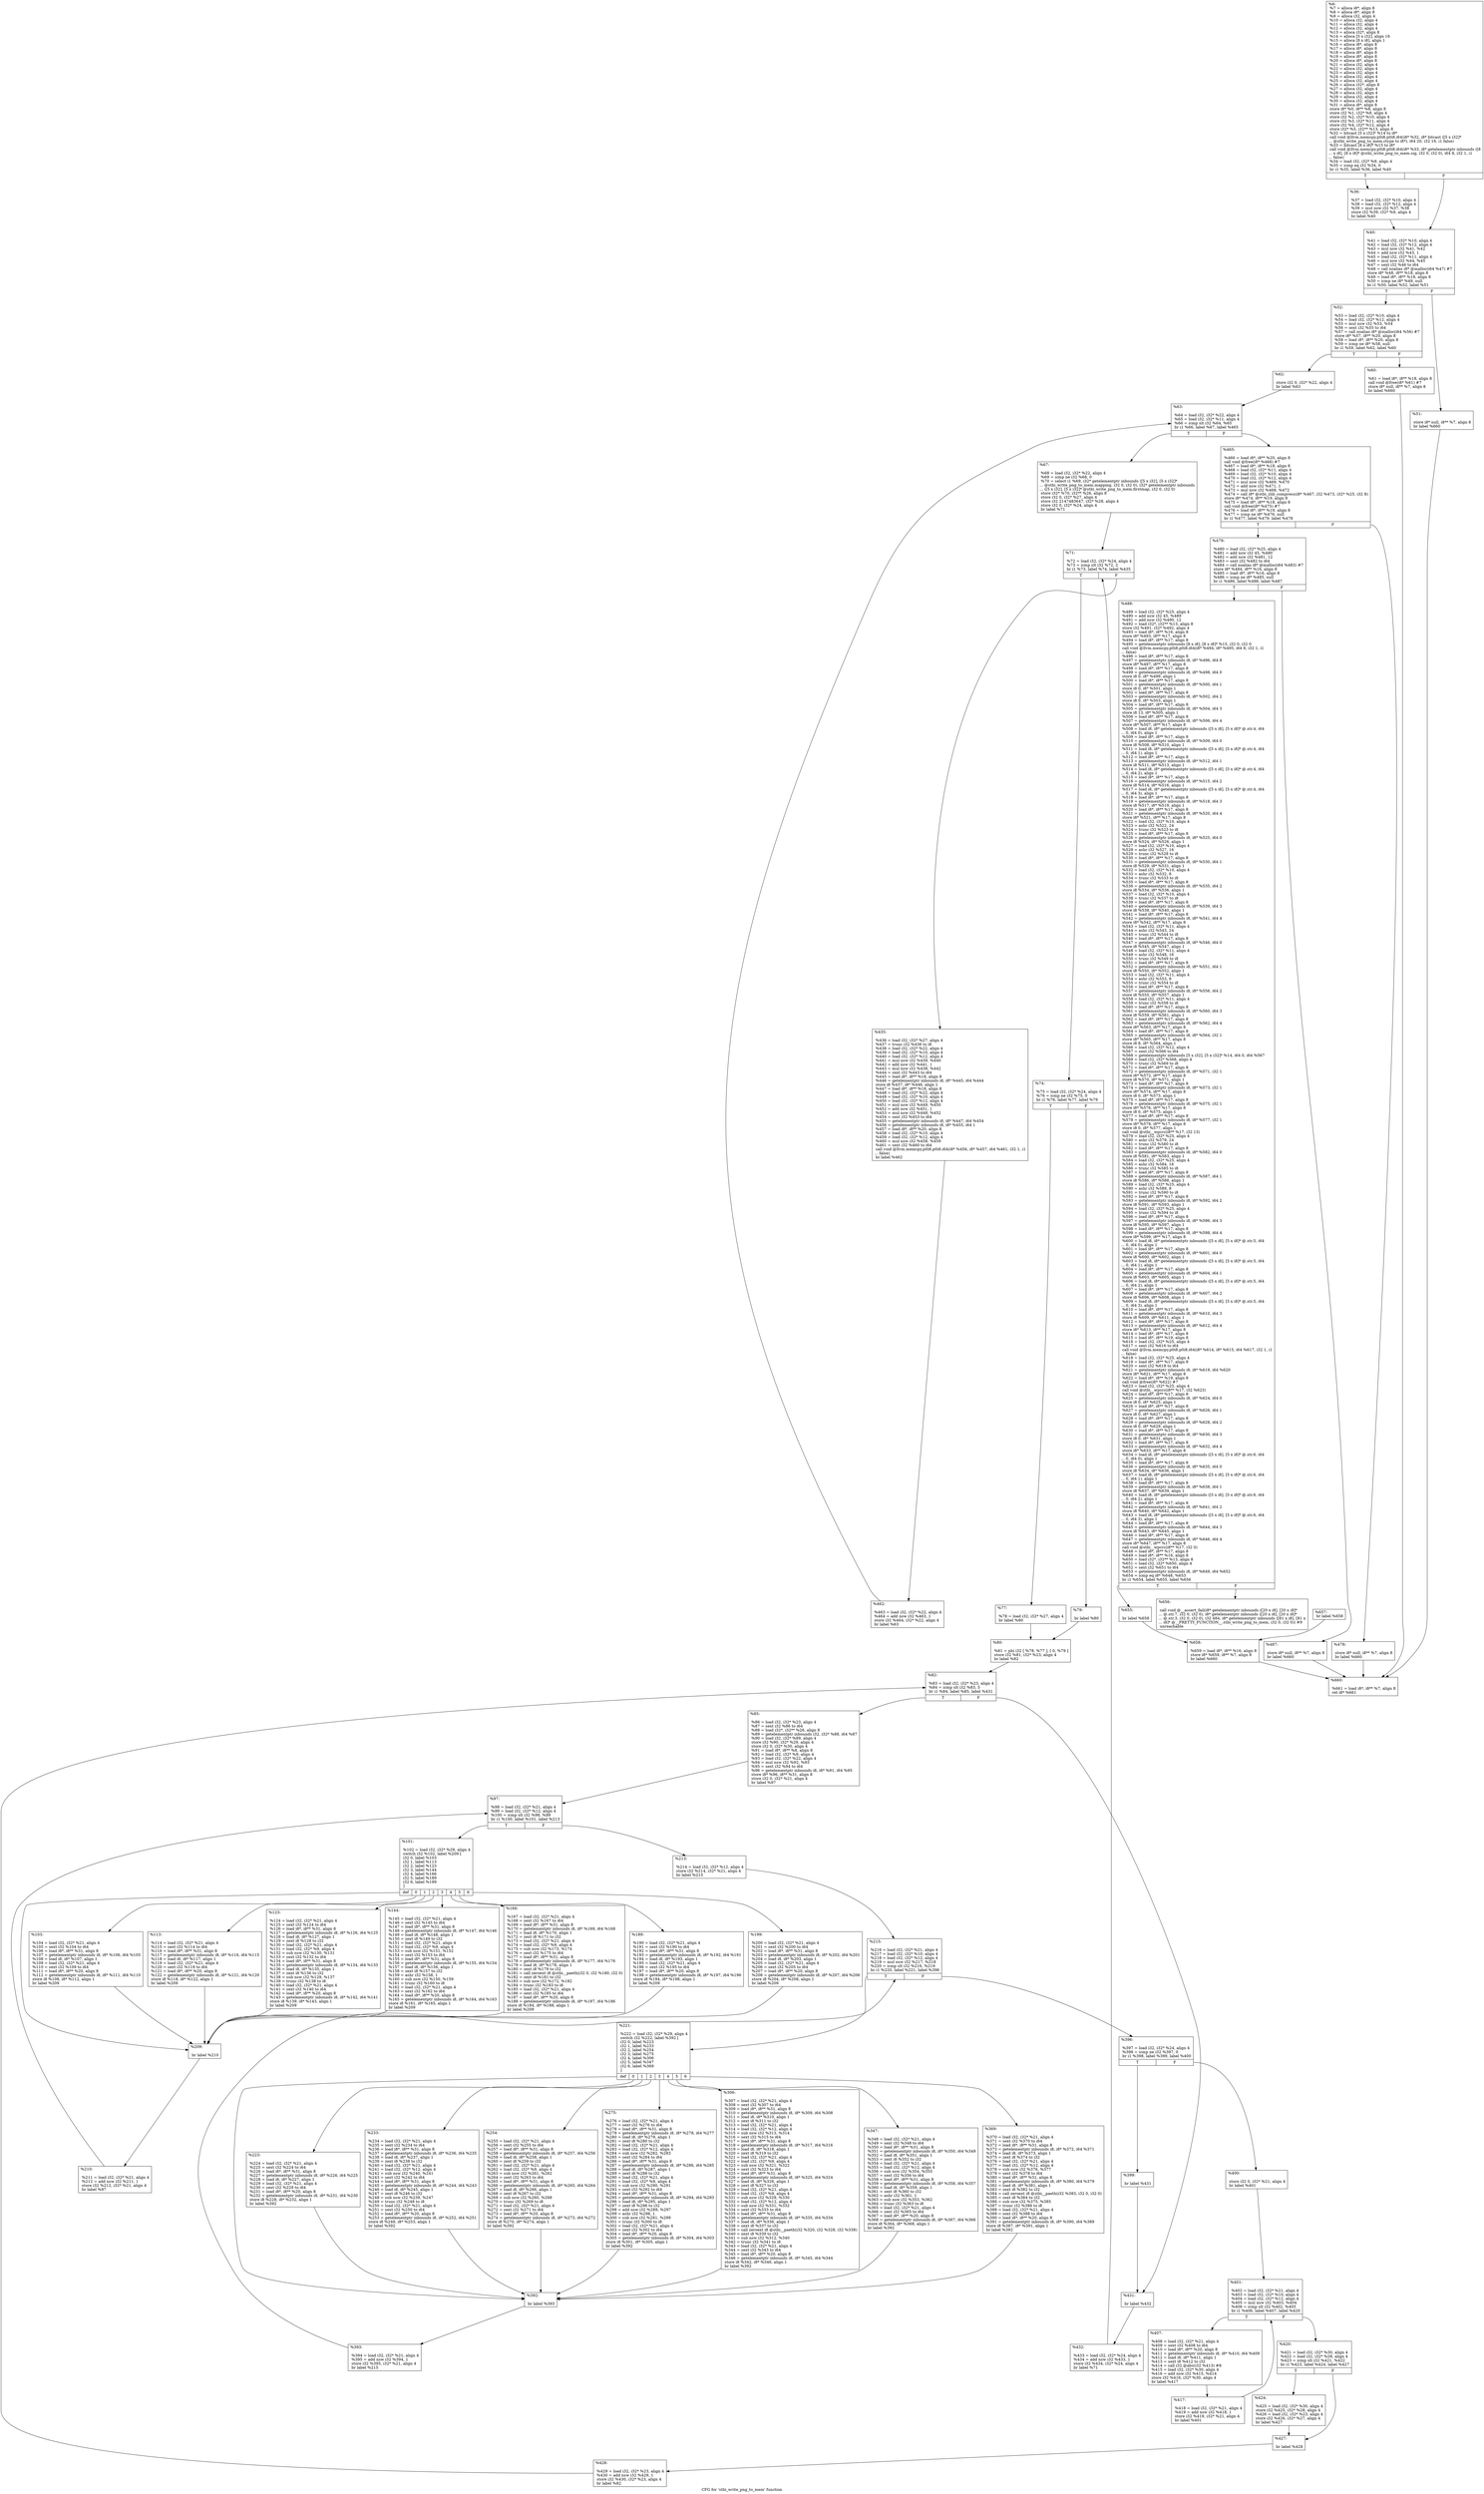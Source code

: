 digraph "CFG for 'stbi_write_png_to_mem' function" {
	label="CFG for 'stbi_write_png_to_mem' function";

	Node0x2991050 [shape=record,label="{%6:\l  %7 = alloca i8*, align 8\l  %8 = alloca i8*, align 8\l  %9 = alloca i32, align 4\l  %10 = alloca i32, align 4\l  %11 = alloca i32, align 4\l  %12 = alloca i32, align 4\l  %13 = alloca i32*, align 8\l  %14 = alloca [5 x i32], align 16\l  %15 = alloca [8 x i8], align 1\l  %16 = alloca i8*, align 8\l  %17 = alloca i8*, align 8\l  %18 = alloca i8*, align 8\l  %19 = alloca i8*, align 8\l  %20 = alloca i8*, align 8\l  %21 = alloca i32, align 4\l  %22 = alloca i32, align 4\l  %23 = alloca i32, align 4\l  %24 = alloca i32, align 4\l  %25 = alloca i32, align 4\l  %26 = alloca i32*, align 8\l  %27 = alloca i32, align 4\l  %28 = alloca i32, align 4\l  %29 = alloca i32, align 4\l  %30 = alloca i32, align 4\l  %31 = alloca i8*, align 8\l  store i8* %0, i8** %8, align 8\l  store i32 %1, i32* %9, align 4\l  store i32 %2, i32* %10, align 4\l  store i32 %3, i32* %11, align 4\l  store i32 %4, i32* %12, align 4\l  store i32* %5, i32** %13, align 8\l  %32 = bitcast [5 x i32]* %14 to i8*\l  call void @llvm.memcpy.p0i8.p0i8.i64(i8* %32, i8* bitcast ([5 x i32]*\l... @stbi_write_png_to_mem.ctype to i8*), i64 20, i32 16, i1 false)\l  %33 = bitcast [8 x i8]* %15 to i8*\l  call void @llvm.memcpy.p0i8.p0i8.i64(i8* %33, i8* getelementptr inbounds ([8\l... x i8], [8 x i8]* @stbi_write_png_to_mem.sig, i32 0, i32 0), i64 8, i32 1, i1\l... false)\l  %34 = load i32, i32* %9, align 4\l  %35 = icmp eq i32 %34, 0\l  br i1 %35, label %36, label %40\l|{<s0>T|<s1>F}}"];
	Node0x2991050:s0 -> Node0x2992960;
	Node0x2991050:s1 -> Node0x29929f0;
	Node0x2992960 [shape=record,label="{%36:\l\l  %37 = load i32, i32* %10, align 4\l  %38 = load i32, i32* %12, align 4\l  %39 = mul nsw i32 %37, %38\l  store i32 %39, i32* %9, align 4\l  br label %40\l}"];
	Node0x2992960 -> Node0x29929f0;
	Node0x29929f0 [shape=record,label="{%40:\l\l  %41 = load i32, i32* %10, align 4\l  %42 = load i32, i32* %12, align 4\l  %43 = mul nsw i32 %41, %42\l  %44 = add nsw i32 %43, 1\l  %45 = load i32, i32* %11, align 4\l  %46 = mul nsw i32 %44, %45\l  %47 = sext i32 %46 to i64\l  %48 = call noalias i8* @malloc(i64 %47) #7\l  store i8* %48, i8** %18, align 8\l  %49 = load i8*, i8** %18, align 8\l  %50 = icmp ne i8* %49, null\l  br i1 %50, label %52, label %51\l|{<s0>T|<s1>F}}"];
	Node0x29929f0:s0 -> Node0x2993380;
	Node0x29929f0:s1 -> Node0x29933d0;
	Node0x29933d0 [shape=record,label="{%51:\l\l  store i8* null, i8** %7, align 8\l  br label %660\l}"];
	Node0x29933d0 -> Node0x2993570;
	Node0x2993380 [shape=record,label="{%52:\l\l  %53 = load i32, i32* %10, align 4\l  %54 = load i32, i32* %12, align 4\l  %55 = mul nsw i32 %53, %54\l  %56 = sext i32 %55 to i64\l  %57 = call noalias i8* @malloc(i64 %56) #7\l  store i8* %57, i8** %20, align 8\l  %58 = load i8*, i8** %20, align 8\l  %59 = icmp ne i8* %58, null\l  br i1 %59, label %62, label %60\l|{<s0>T|<s1>F}}"];
	Node0x2993380:s0 -> Node0x2993a00;
	Node0x2993380:s1 -> Node0x2993a50;
	Node0x2993a50 [shape=record,label="{%60:\l\l  %61 = load i8*, i8** %18, align 8\l  call void @free(i8* %61) #7\l  store i8* null, i8** %7, align 8\l  br label %660\l}"];
	Node0x2993a50 -> Node0x2993570;
	Node0x2993a00 [shape=record,label="{%62:\l\l  store i32 0, i32* %22, align 4\l  br label %63\l}"];
	Node0x2993a00 -> Node0x2993e30;
	Node0x2993e30 [shape=record,label="{%63:\l\l  %64 = load i32, i32* %22, align 4\l  %65 = load i32, i32* %11, align 4\l  %66 = icmp slt i32 %64, %65\l  br i1 %66, label %67, label %465\l|{<s0>T|<s1>F}}"];
	Node0x2993e30:s0 -> Node0x29924f0;
	Node0x2993e30:s1 -> Node0x2992540;
	Node0x29924f0 [shape=record,label="{%67:\l\l  %68 = load i32, i32* %22, align 4\l  %69 = icmp ne i32 %68, 0\l  %70 = select i1 %69, i32* getelementptr inbounds ([5 x i32], [5 x i32]*\l... @stbi_write_png_to_mem.mapping, i32 0, i32 0), i32* getelementptr inbounds\l... ([5 x i32], [5 x i32]* @stbi_write_png_to_mem.firstmap, i32 0, i32 0)\l  store i32* %70, i32** %26, align 8\l  store i32 0, i32* %27, align 4\l  store i32 2147483647, i32* %28, align 4\l  store i32 0, i32* %24, align 4\l  br label %71\l}"];
	Node0x29924f0 -> Node0x29947c0;
	Node0x29947c0 [shape=record,label="{%71:\l\l  %72 = load i32, i32* %24, align 4\l  %73 = icmp slt i32 %72, 2\l  br i1 %73, label %74, label %435\l|{<s0>T|<s1>F}}"];
	Node0x29947c0:s0 -> Node0x2994990;
	Node0x29947c0:s1 -> Node0x29949e0;
	Node0x2994990 [shape=record,label="{%74:\l\l  %75 = load i32, i32* %24, align 4\l  %76 = icmp ne i32 %75, 0\l  br i1 %76, label %77, label %79\l|{<s0>T|<s1>F}}"];
	Node0x2994990:s0 -> Node0x2994be0;
	Node0x2994990:s1 -> Node0x2994c30;
	Node0x2994be0 [shape=record,label="{%77:\l\l  %78 = load i32, i32* %27, align 4\l  br label %80\l}"];
	Node0x2994be0 -> Node0x2994db0;
	Node0x2994c30 [shape=record,label="{%79:\l\l  br label %80\l}"];
	Node0x2994c30 -> Node0x2994db0;
	Node0x2994db0 [shape=record,label="{%80:\l\l  %81 = phi i32 [ %78, %77 ], [ 0, %79 ]\l  store i32 %81, i32* %23, align 4\l  br label %82\l}"];
	Node0x2994db0 -> Node0x2994ff0;
	Node0x2994ff0 [shape=record,label="{%82:\l\l  %83 = load i32, i32* %23, align 4\l  %84 = icmp slt i32 %83, 5\l  br i1 %84, label %85, label %431\l|{<s0>T|<s1>F}}"];
	Node0x2994ff0:s0 -> Node0x2995180;
	Node0x2994ff0:s1 -> Node0x29951d0;
	Node0x2995180 [shape=record,label="{%85:\l\l  %86 = load i32, i32* %23, align 4\l  %87 = sext i32 %86 to i64\l  %88 = load i32*, i32** %26, align 8\l  %89 = getelementptr inbounds i32, i32* %88, i64 %87\l  %90 = load i32, i32* %89, align 4\l  store i32 %90, i32* %29, align 4\l  store i32 0, i32* %30, align 4\l  %91 = load i8*, i8** %8, align 8\l  %92 = load i32, i32* %9, align 4\l  %93 = load i32, i32* %22, align 4\l  %94 = mul nsw i32 %92, %93\l  %95 = sext i32 %94 to i64\l  %96 = getelementptr inbounds i8, i8* %91, i64 %95\l  store i8* %96, i8** %31, align 8\l  store i32 0, i32* %21, align 4\l  br label %97\l}"];
	Node0x2995180 -> Node0x2995950;
	Node0x2995950 [shape=record,label="{%97:\l\l  %98 = load i32, i32* %21, align 4\l  %99 = load i32, i32* %12, align 4\l  %100 = icmp slt i32 %98, %99\l  br i1 %100, label %101, label %213\l|{<s0>T|<s1>F}}"];
	Node0x2995950:s0 -> Node0x2995b40;
	Node0x2995950:s1 -> Node0x2995b90;
	Node0x2995b40 [shape=record,label="{%101:\l\l  %102 = load i32, i32* %29, align 4\l  switch i32 %102, label %209 [\l    i32 0, label %103\l    i32 1, label %113\l    i32 2, label %123\l    i32 3, label %144\l    i32 4, label %166\l    i32 5, label %189\l    i32 6, label %199\l  ]\l|{<s0>def|<s1>0|<s2>1|<s3>2|<s4>3|<s5>4|<s6>5|<s7>6}}"];
	Node0x2995b40:s0 -> Node0x2995d10;
	Node0x2995b40:s1 -> Node0x2995d60;
	Node0x2995b40:s2 -> Node0x2995df0;
	Node0x2995b40:s3 -> Node0x2995e80;
	Node0x2995b40:s4 -> Node0x2995f10;
	Node0x2995b40:s5 -> Node0x2995fa0;
	Node0x2995b40:s6 -> Node0x2996030;
	Node0x2995b40:s7 -> Node0x29960c0;
	Node0x2995d60 [shape=record,label="{%103:\l\l  %104 = load i32, i32* %21, align 4\l  %105 = sext i32 %104 to i64\l  %106 = load i8*, i8** %31, align 8\l  %107 = getelementptr inbounds i8, i8* %106, i64 %105\l  %108 = load i8, i8* %107, align 1\l  %109 = load i32, i32* %21, align 4\l  %110 = sext i32 %109 to i64\l  %111 = load i8*, i8** %20, align 8\l  %112 = getelementptr inbounds i8, i8* %111, i64 %110\l  store i8 %108, i8* %112, align 1\l  br label %209\l}"];
	Node0x2995d60 -> Node0x2995d10;
	Node0x2995df0 [shape=record,label="{%113:\l\l  %114 = load i32, i32* %21, align 4\l  %115 = sext i32 %114 to i64\l  %116 = load i8*, i8** %31, align 8\l  %117 = getelementptr inbounds i8, i8* %116, i64 %115\l  %118 = load i8, i8* %117, align 1\l  %119 = load i32, i32* %21, align 4\l  %120 = sext i32 %119 to i64\l  %121 = load i8*, i8** %20, align 8\l  %122 = getelementptr inbounds i8, i8* %121, i64 %120\l  store i8 %118, i8* %122, align 1\l  br label %209\l}"];
	Node0x2995df0 -> Node0x2995d10;
	Node0x2995e80 [shape=record,label="{%123:\l\l  %124 = load i32, i32* %21, align 4\l  %125 = sext i32 %124 to i64\l  %126 = load i8*, i8** %31, align 8\l  %127 = getelementptr inbounds i8, i8* %126, i64 %125\l  %128 = load i8, i8* %127, align 1\l  %129 = zext i8 %128 to i32\l  %130 = load i32, i32* %21, align 4\l  %131 = load i32, i32* %9, align 4\l  %132 = sub nsw i32 %130, %131\l  %133 = sext i32 %132 to i64\l  %134 = load i8*, i8** %31, align 8\l  %135 = getelementptr inbounds i8, i8* %134, i64 %133\l  %136 = load i8, i8* %135, align 1\l  %137 = zext i8 %136 to i32\l  %138 = sub nsw i32 %129, %137\l  %139 = trunc i32 %138 to i8\l  %140 = load i32, i32* %21, align 4\l  %141 = sext i32 %140 to i64\l  %142 = load i8*, i8** %20, align 8\l  %143 = getelementptr inbounds i8, i8* %142, i64 %141\l  store i8 %139, i8* %143, align 1\l  br label %209\l}"];
	Node0x2995e80 -> Node0x2995d10;
	Node0x2995f10 [shape=record,label="{%144:\l\l  %145 = load i32, i32* %21, align 4\l  %146 = sext i32 %145 to i64\l  %147 = load i8*, i8** %31, align 8\l  %148 = getelementptr inbounds i8, i8* %147, i64 %146\l  %149 = load i8, i8* %148, align 1\l  %150 = zext i8 %149 to i32\l  %151 = load i32, i32* %21, align 4\l  %152 = load i32, i32* %9, align 4\l  %153 = sub nsw i32 %151, %152\l  %154 = sext i32 %153 to i64\l  %155 = load i8*, i8** %31, align 8\l  %156 = getelementptr inbounds i8, i8* %155, i64 %154\l  %157 = load i8, i8* %156, align 1\l  %158 = zext i8 %157 to i32\l  %159 = ashr i32 %158, 1\l  %160 = sub nsw i32 %150, %159\l  %161 = trunc i32 %160 to i8\l  %162 = load i32, i32* %21, align 4\l  %163 = sext i32 %162 to i64\l  %164 = load i8*, i8** %20, align 8\l  %165 = getelementptr inbounds i8, i8* %164, i64 %163\l  store i8 %161, i8* %165, align 1\l  br label %209\l}"];
	Node0x2995f10 -> Node0x2995d10;
	Node0x2995fa0 [shape=record,label="{%166:\l\l  %167 = load i32, i32* %21, align 4\l  %168 = sext i32 %167 to i64\l  %169 = load i8*, i8** %31, align 8\l  %170 = getelementptr inbounds i8, i8* %169, i64 %168\l  %171 = load i8, i8* %170, align 1\l  %172 = zext i8 %171 to i32\l  %173 = load i32, i32* %21, align 4\l  %174 = load i32, i32* %9, align 4\l  %175 = sub nsw i32 %173, %174\l  %176 = sext i32 %175 to i64\l  %177 = load i8*, i8** %31, align 8\l  %178 = getelementptr inbounds i8, i8* %177, i64 %176\l  %179 = load i8, i8* %178, align 1\l  %180 = zext i8 %179 to i32\l  %181 = call zeroext i8 @stbi__paeth(i32 0, i32 %180, i32 0)\l  %182 = zext i8 %181 to i32\l  %183 = sub nsw i32 %172, %182\l  %184 = trunc i32 %183 to i8\l  %185 = load i32, i32* %21, align 4\l  %186 = sext i32 %185 to i64\l  %187 = load i8*, i8** %20, align 8\l  %188 = getelementptr inbounds i8, i8* %187, i64 %186\l  store i8 %184, i8* %188, align 1\l  br label %209\l}"];
	Node0x2995fa0 -> Node0x2995d10;
	Node0x2996030 [shape=record,label="{%189:\l\l  %190 = load i32, i32* %21, align 4\l  %191 = sext i32 %190 to i64\l  %192 = load i8*, i8** %31, align 8\l  %193 = getelementptr inbounds i8, i8* %192, i64 %191\l  %194 = load i8, i8* %193, align 1\l  %195 = load i32, i32* %21, align 4\l  %196 = sext i32 %195 to i64\l  %197 = load i8*, i8** %20, align 8\l  %198 = getelementptr inbounds i8, i8* %197, i64 %196\l  store i8 %194, i8* %198, align 1\l  br label %209\l}"];
	Node0x2996030 -> Node0x2995d10;
	Node0x29960c0 [shape=record,label="{%199:\l\l  %200 = load i32, i32* %21, align 4\l  %201 = sext i32 %200 to i64\l  %202 = load i8*, i8** %31, align 8\l  %203 = getelementptr inbounds i8, i8* %202, i64 %201\l  %204 = load i8, i8* %203, align 1\l  %205 = load i32, i32* %21, align 4\l  %206 = sext i32 %205 to i64\l  %207 = load i8*, i8** %20, align 8\l  %208 = getelementptr inbounds i8, i8* %207, i64 %206\l  store i8 %204, i8* %208, align 1\l  br label %209\l}"];
	Node0x29960c0 -> Node0x2995d10;
	Node0x2995d10 [shape=record,label="{%209:\l\l  br label %210\l}"];
	Node0x2995d10 -> Node0x2999850;
	Node0x2999850 [shape=record,label="{%210:\l\l  %211 = load i32, i32* %21, align 4\l  %212 = add nsw i32 %211, 1\l  store i32 %212, i32* %21, align 4\l  br label %97\l}"];
	Node0x2999850 -> Node0x2995950;
	Node0x2995b90 [shape=record,label="{%213:\l\l  %214 = load i32, i32* %12, align 4\l  store i32 %214, i32* %21, align 4\l  br label %215\l}"];
	Node0x2995b90 -> Node0x2999ba0;
	Node0x2999ba0 [shape=record,label="{%215:\l\l  %216 = load i32, i32* %21, align 4\l  %217 = load i32, i32* %10, align 4\l  %218 = load i32, i32* %12, align 4\l  %219 = mul nsw i32 %217, %218\l  %220 = icmp slt i32 %216, %219\l  br i1 %220, label %221, label %396\l|{<s0>T|<s1>F}}"];
	Node0x2999ba0:s0 -> Node0x2999e70;
	Node0x2999ba0:s1 -> Node0x2999ec0;
	Node0x2999e70 [shape=record,label="{%221:\l\l  %222 = load i32, i32* %29, align 4\l  switch i32 %222, label %392 [\l    i32 0, label %223\l    i32 1, label %233\l    i32 2, label %254\l    i32 3, label %275\l    i32 4, label %306\l    i32 5, label %347\l    i32 6, label %369\l  ]\l|{<s0>def|<s1>0|<s2>1|<s3>2|<s4>3|<s5>4|<s6>5|<s7>6}}"];
	Node0x2999e70:s0 -> Node0x299a000;
	Node0x2999e70:s1 -> Node0x299a050;
	Node0x2999e70:s2 -> Node0x299a0a0;
	Node0x2999e70:s3 -> Node0x299a0f0;
	Node0x2999e70:s4 -> Node0x299a140;
	Node0x2999e70:s5 -> Node0x299a190;
	Node0x2999e70:s6 -> Node0x299a220;
	Node0x2999e70:s7 -> Node0x299a2b0;
	Node0x299a050 [shape=record,label="{%223:\l\l  %224 = load i32, i32* %21, align 4\l  %225 = sext i32 %224 to i64\l  %226 = load i8*, i8** %31, align 8\l  %227 = getelementptr inbounds i8, i8* %226, i64 %225\l  %228 = load i8, i8* %227, align 1\l  %229 = load i32, i32* %21, align 4\l  %230 = sext i32 %229 to i64\l  %231 = load i8*, i8** %20, align 8\l  %232 = getelementptr inbounds i8, i8* %231, i64 %230\l  store i8 %228, i8* %232, align 1\l  br label %392\l}"];
	Node0x299a050 -> Node0x299a000;
	Node0x299a0a0 [shape=record,label="{%233:\l\l  %234 = load i32, i32* %21, align 4\l  %235 = sext i32 %234 to i64\l  %236 = load i8*, i8** %31, align 8\l  %237 = getelementptr inbounds i8, i8* %236, i64 %235\l  %238 = load i8, i8* %237, align 1\l  %239 = zext i8 %238 to i32\l  %240 = load i32, i32* %21, align 4\l  %241 = load i32, i32* %12, align 4\l  %242 = sub nsw i32 %240, %241\l  %243 = sext i32 %242 to i64\l  %244 = load i8*, i8** %31, align 8\l  %245 = getelementptr inbounds i8, i8* %244, i64 %243\l  %246 = load i8, i8* %245, align 1\l  %247 = zext i8 %246 to i32\l  %248 = sub nsw i32 %239, %247\l  %249 = trunc i32 %248 to i8\l  %250 = load i32, i32* %21, align 4\l  %251 = sext i32 %250 to i64\l  %252 = load i8*, i8** %20, align 8\l  %253 = getelementptr inbounds i8, i8* %252, i64 %251\l  store i8 %249, i8* %253, align 1\l  br label %392\l}"];
	Node0x299a0a0 -> Node0x299a000;
	Node0x299a0f0 [shape=record,label="{%254:\l\l  %255 = load i32, i32* %21, align 4\l  %256 = sext i32 %255 to i64\l  %257 = load i8*, i8** %31, align 8\l  %258 = getelementptr inbounds i8, i8* %257, i64 %256\l  %259 = load i8, i8* %258, align 1\l  %260 = zext i8 %259 to i32\l  %261 = load i32, i32* %21, align 4\l  %262 = load i32, i32* %9, align 4\l  %263 = sub nsw i32 %261, %262\l  %264 = sext i32 %263 to i64\l  %265 = load i8*, i8** %31, align 8\l  %266 = getelementptr inbounds i8, i8* %265, i64 %264\l  %267 = load i8, i8* %266, align 1\l  %268 = zext i8 %267 to i32\l  %269 = sub nsw i32 %260, %268\l  %270 = trunc i32 %269 to i8\l  %271 = load i32, i32* %21, align 4\l  %272 = sext i32 %271 to i64\l  %273 = load i8*, i8** %20, align 8\l  %274 = getelementptr inbounds i8, i8* %273, i64 %272\l  store i8 %270, i8* %274, align 1\l  br label %392\l}"];
	Node0x299a0f0 -> Node0x299a000;
	Node0x299a140 [shape=record,label="{%275:\l\l  %276 = load i32, i32* %21, align 4\l  %277 = sext i32 %276 to i64\l  %278 = load i8*, i8** %31, align 8\l  %279 = getelementptr inbounds i8, i8* %278, i64 %277\l  %280 = load i8, i8* %279, align 1\l  %281 = zext i8 %280 to i32\l  %282 = load i32, i32* %21, align 4\l  %283 = load i32, i32* %12, align 4\l  %284 = sub nsw i32 %282, %283\l  %285 = sext i32 %284 to i64\l  %286 = load i8*, i8** %31, align 8\l  %287 = getelementptr inbounds i8, i8* %286, i64 %285\l  %288 = load i8, i8* %287, align 1\l  %289 = zext i8 %288 to i32\l  %290 = load i32, i32* %21, align 4\l  %291 = load i32, i32* %9, align 4\l  %292 = sub nsw i32 %290, %291\l  %293 = sext i32 %292 to i64\l  %294 = load i8*, i8** %31, align 8\l  %295 = getelementptr inbounds i8, i8* %294, i64 %293\l  %296 = load i8, i8* %295, align 1\l  %297 = zext i8 %296 to i32\l  %298 = add nsw i32 %289, %297\l  %299 = ashr i32 %298, 1\l  %300 = sub nsw i32 %281, %299\l  %301 = trunc i32 %300 to i8\l  %302 = load i32, i32* %21, align 4\l  %303 = sext i32 %302 to i64\l  %304 = load i8*, i8** %20, align 8\l  %305 = getelementptr inbounds i8, i8* %304, i64 %303\l  store i8 %301, i8* %305, align 1\l  br label %392\l}"];
	Node0x299a140 -> Node0x299a000;
	Node0x299a190 [shape=record,label="{%306:\l\l  %307 = load i32, i32* %21, align 4\l  %308 = sext i32 %307 to i64\l  %309 = load i8*, i8** %31, align 8\l  %310 = getelementptr inbounds i8, i8* %309, i64 %308\l  %311 = load i8, i8* %310, align 1\l  %312 = zext i8 %311 to i32\l  %313 = load i32, i32* %21, align 4\l  %314 = load i32, i32* %12, align 4\l  %315 = sub nsw i32 %313, %314\l  %316 = sext i32 %315 to i64\l  %317 = load i8*, i8** %31, align 8\l  %318 = getelementptr inbounds i8, i8* %317, i64 %316\l  %319 = load i8, i8* %318, align 1\l  %320 = zext i8 %319 to i32\l  %321 = load i32, i32* %21, align 4\l  %322 = load i32, i32* %9, align 4\l  %323 = sub nsw i32 %321, %322\l  %324 = sext i32 %323 to i64\l  %325 = load i8*, i8** %31, align 8\l  %326 = getelementptr inbounds i8, i8* %325, i64 %324\l  %327 = load i8, i8* %326, align 1\l  %328 = zext i8 %327 to i32\l  %329 = load i32, i32* %21, align 4\l  %330 = load i32, i32* %9, align 4\l  %331 = sub nsw i32 %329, %330\l  %332 = load i32, i32* %12, align 4\l  %333 = sub nsw i32 %331, %332\l  %334 = sext i32 %333 to i64\l  %335 = load i8*, i8** %31, align 8\l  %336 = getelementptr inbounds i8, i8* %335, i64 %334\l  %337 = load i8, i8* %336, align 1\l  %338 = zext i8 %337 to i32\l  %339 = call zeroext i8 @stbi__paeth(i32 %320, i32 %328, i32 %338)\l  %340 = zext i8 %339 to i32\l  %341 = sub nsw i32 %312, %340\l  %342 = trunc i32 %341 to i8\l  %343 = load i32, i32* %21, align 4\l  %344 = sext i32 %343 to i64\l  %345 = load i8*, i8** %20, align 8\l  %346 = getelementptr inbounds i8, i8* %345, i64 %344\l  store i8 %342, i8* %346, align 1\l  br label %392\l}"];
	Node0x299a190 -> Node0x299a000;
	Node0x299a220 [shape=record,label="{%347:\l\l  %348 = load i32, i32* %21, align 4\l  %349 = sext i32 %348 to i64\l  %350 = load i8*, i8** %31, align 8\l  %351 = getelementptr inbounds i8, i8* %350, i64 %349\l  %352 = load i8, i8* %351, align 1\l  %353 = zext i8 %352 to i32\l  %354 = load i32, i32* %21, align 4\l  %355 = load i32, i32* %12, align 4\l  %356 = sub nsw i32 %354, %355\l  %357 = sext i32 %356 to i64\l  %358 = load i8*, i8** %31, align 8\l  %359 = getelementptr inbounds i8, i8* %358, i64 %357\l  %360 = load i8, i8* %359, align 1\l  %361 = zext i8 %360 to i32\l  %362 = ashr i32 %361, 1\l  %363 = sub nsw i32 %353, %362\l  %364 = trunc i32 %363 to i8\l  %365 = load i32, i32* %21, align 4\l  %366 = sext i32 %365 to i64\l  %367 = load i8*, i8** %20, align 8\l  %368 = getelementptr inbounds i8, i8* %367, i64 %366\l  store i8 %364, i8* %368, align 1\l  br label %392\l}"];
	Node0x299a220 -> Node0x299a000;
	Node0x299a2b0 [shape=record,label="{%369:\l\l  %370 = load i32, i32* %21, align 4\l  %371 = sext i32 %370 to i64\l  %372 = load i8*, i8** %31, align 8\l  %373 = getelementptr inbounds i8, i8* %372, i64 %371\l  %374 = load i8, i8* %373, align 1\l  %375 = zext i8 %374 to i32\l  %376 = load i32, i32* %21, align 4\l  %377 = load i32, i32* %12, align 4\l  %378 = sub nsw i32 %376, %377\l  %379 = sext i32 %378 to i64\l  %380 = load i8*, i8** %31, align 8\l  %381 = getelementptr inbounds i8, i8* %380, i64 %379\l  %382 = load i8, i8* %381, align 1\l  %383 = zext i8 %382 to i32\l  %384 = call zeroext i8 @stbi__paeth(i32 %383, i32 0, i32 0)\l  %385 = zext i8 %384 to i32\l  %386 = sub nsw i32 %375, %385\l  %387 = trunc i32 %386 to i8\l  %388 = load i32, i32* %21, align 4\l  %389 = sext i32 %388 to i64\l  %390 = load i8*, i8** %20, align 8\l  %391 = getelementptr inbounds i8, i8* %390, i64 %389\l  store i8 %387, i8* %391, align 1\l  br label %392\l}"];
	Node0x299a2b0 -> Node0x299a000;
	Node0x299a000 [shape=record,label="{%392:\l\l  br label %393\l}"];
	Node0x299a000 -> Node0x299f820;
	Node0x299f820 [shape=record,label="{%393:\l\l  %394 = load i32, i32* %21, align 4\l  %395 = add nsw i32 %394, 1\l  store i32 %395, i32* %21, align 4\l  br label %215\l}"];
	Node0x299f820 -> Node0x2999ba0;
	Node0x2999ec0 [shape=record,label="{%396:\l\l  %397 = load i32, i32* %24, align 4\l  %398 = icmp ne i32 %397, 0\l  br i1 %398, label %399, label %400\l|{<s0>T|<s1>F}}"];
	Node0x2999ec0:s0 -> Node0x299fb70;
	Node0x2999ec0:s1 -> Node0x299fbc0;
	Node0x299fb70 [shape=record,label="{%399:\l\l  br label %431\l}"];
	Node0x299fb70 -> Node0x29951d0;
	Node0x299fbc0 [shape=record,label="{%400:\l\l  store i32 0, i32* %21, align 4\l  br label %401\l}"];
	Node0x299fbc0 -> Node0x299fd80;
	Node0x299fd80 [shape=record,label="{%401:\l\l  %402 = load i32, i32* %21, align 4\l  %403 = load i32, i32* %10, align 4\l  %404 = load i32, i32* %12, align 4\l  %405 = mul nsw i32 %403, %404\l  %406 = icmp slt i32 %402, %405\l  br i1 %406, label %407, label %420\l|{<s0>T|<s1>F}}"];
	Node0x299fd80:s0 -> Node0x29a0050;
	Node0x299fd80:s1 -> Node0x29a00a0;
	Node0x29a0050 [shape=record,label="{%407:\l\l  %408 = load i32, i32* %21, align 4\l  %409 = sext i32 %408 to i64\l  %410 = load i8*, i8** %20, align 8\l  %411 = getelementptr inbounds i8, i8* %410, i64 %409\l  %412 = load i8, i8* %411, align 1\l  %413 = sext i8 %412 to i32\l  %414 = call i32 @abs(i32 %413) #8\l  %415 = load i32, i32* %30, align 4\l  %416 = add nsw i32 %415, %414\l  store i32 %416, i32* %30, align 4\l  br label %417\l}"];
	Node0x29a0050 -> Node0x29a0790;
	Node0x29a0790 [shape=record,label="{%417:\l\l  %418 = load i32, i32* %21, align 4\l  %419 = add nsw i32 %418, 1\l  store i32 %419, i32* %21, align 4\l  br label %401\l}"];
	Node0x29a0790 -> Node0x299fd80;
	Node0x29a00a0 [shape=record,label="{%420:\l\l  %421 = load i32, i32* %30, align 4\l  %422 = load i32, i32* %28, align 4\l  %423 = icmp slt i32 %421, %422\l  br i1 %423, label %424, label %427\l|{<s0>T|<s1>F}}"];
	Node0x29a00a0:s0 -> Node0x29a0b40;
	Node0x29a00a0:s1 -> Node0x29a0b90;
	Node0x29a0b40 [shape=record,label="{%424:\l\l  %425 = load i32, i32* %30, align 4\l  store i32 %425, i32* %28, align 4\l  %426 = load i32, i32* %23, align 4\l  store i32 %426, i32* %27, align 4\l  br label %427\l}"];
	Node0x29a0b40 -> Node0x29a0b90;
	Node0x29a0b90 [shape=record,label="{%427:\l\l  br label %428\l}"];
	Node0x29a0b90 -> Node0x29a0e90;
	Node0x29a0e90 [shape=record,label="{%428:\l\l  %429 = load i32, i32* %23, align 4\l  %430 = add nsw i32 %429, 1\l  store i32 %430, i32* %23, align 4\l  br label %82\l}"];
	Node0x29a0e90 -> Node0x2994ff0;
	Node0x29951d0 [shape=record,label="{%431:\l\l  br label %432\l}"];
	Node0x29951d0 -> Node0x29a1100;
	Node0x29a1100 [shape=record,label="{%432:\l\l  %433 = load i32, i32* %24, align 4\l  %434 = add nsw i32 %433, 1\l  store i32 %434, i32* %24, align 4\l  br label %71\l}"];
	Node0x29a1100 -> Node0x29947c0;
	Node0x29949e0 [shape=record,label="{%435:\l\l  %436 = load i32, i32* %27, align 4\l  %437 = trunc i32 %436 to i8\l  %438 = load i32, i32* %22, align 4\l  %439 = load i32, i32* %10, align 4\l  %440 = load i32, i32* %12, align 4\l  %441 = mul nsw i32 %439, %440\l  %442 = add nsw i32 %441, 1\l  %443 = mul nsw i32 %438, %442\l  %444 = sext i32 %443 to i64\l  %445 = load i8*, i8** %18, align 8\l  %446 = getelementptr inbounds i8, i8* %445, i64 %444\l  store i8 %437, i8* %446, align 1\l  %447 = load i8*, i8** %18, align 8\l  %448 = load i32, i32* %22, align 4\l  %449 = load i32, i32* %10, align 4\l  %450 = load i32, i32* %12, align 4\l  %451 = mul nsw i32 %449, %450\l  %452 = add nsw i32 %451, 1\l  %453 = mul nsw i32 %448, %452\l  %454 = sext i32 %453 to i64\l  %455 = getelementptr inbounds i8, i8* %447, i64 %454\l  %456 = getelementptr inbounds i8, i8* %455, i64 1\l  %457 = load i8*, i8** %20, align 8\l  %458 = load i32, i32* %10, align 4\l  %459 = load i32, i32* %12, align 4\l  %460 = mul nsw i32 %458, %459\l  %461 = sext i32 %460 to i64\l  call void @llvm.memcpy.p0i8.p0i8.i64(i8* %456, i8* %457, i64 %461, i32 1, i1\l... false)\l  br label %462\l}"];
	Node0x29949e0 -> Node0x29a2060;
	Node0x29a2060 [shape=record,label="{%462:\l\l  %463 = load i32, i32* %22, align 4\l  %464 = add nsw i32 %463, 1\l  store i32 %464, i32* %22, align 4\l  br label %63\l}"];
	Node0x29a2060 -> Node0x2993e30;
	Node0x2992540 [shape=record,label="{%465:\l\l  %466 = load i8*, i8** %20, align 8\l  call void @free(i8* %466) #7\l  %467 = load i8*, i8** %18, align 8\l  %468 = load i32, i32* %11, align 4\l  %469 = load i32, i32* %10, align 4\l  %470 = load i32, i32* %12, align 4\l  %471 = mul nsw i32 %469, %470\l  %472 = add nsw i32 %471, 1\l  %473 = mul nsw i32 %468, %472\l  %474 = call i8* @stbi_zlib_compress(i8* %467, i32 %473, i32* %25, i32 8)\l  store i8* %474, i8** %19, align 8\l  %475 = load i8*, i8** %18, align 8\l  call void @free(i8* %475) #7\l  %476 = load i8*, i8** %19, align 8\l  %477 = icmp ne i8* %476, null\l  br i1 %477, label %479, label %478\l|{<s0>T|<s1>F}}"];
	Node0x2992540:s0 -> Node0x29a2ad0;
	Node0x2992540:s1 -> Node0x29a2b20;
	Node0x29a2b20 [shape=record,label="{%478:\l\l  store i8* null, i8** %7, align 8\l  br label %660\l}"];
	Node0x29a2b20 -> Node0x2993570;
	Node0x29a2ad0 [shape=record,label="{%479:\l\l  %480 = load i32, i32* %25, align 4\l  %481 = add nsw i32 45, %480\l  %482 = add nsw i32 %481, 12\l  %483 = sext i32 %482 to i64\l  %484 = call noalias i8* @malloc(i64 %483) #7\l  store i8* %484, i8** %16, align 8\l  %485 = load i8*, i8** %16, align 8\l  %486 = icmp ne i8* %485, null\l  br i1 %486, label %488, label %487\l|{<s0>T|<s1>F}}"];
	Node0x29a2ad0:s0 -> Node0x29a30e0;
	Node0x29a2ad0:s1 -> Node0x29a3130;
	Node0x29a3130 [shape=record,label="{%487:\l\l  store i8* null, i8** %7, align 8\l  br label %660\l}"];
	Node0x29a3130 -> Node0x2993570;
	Node0x29a30e0 [shape=record,label="{%488:\l\l  %489 = load i32, i32* %25, align 4\l  %490 = add nsw i32 45, %489\l  %491 = add nsw i32 %490, 12\l  %492 = load i32*, i32** %13, align 8\l  store i32 %491, i32* %492, align 4\l  %493 = load i8*, i8** %16, align 8\l  store i8* %493, i8** %17, align 8\l  %494 = load i8*, i8** %17, align 8\l  %495 = getelementptr inbounds [8 x i8], [8 x i8]* %15, i32 0, i32 0\l  call void @llvm.memcpy.p0i8.p0i8.i64(i8* %494, i8* %495, i64 8, i32 1, i1\l... false)\l  %496 = load i8*, i8** %17, align 8\l  %497 = getelementptr inbounds i8, i8* %496, i64 8\l  store i8* %497, i8** %17, align 8\l  %498 = load i8*, i8** %17, align 8\l  %499 = getelementptr inbounds i8, i8* %498, i64 0\l  store i8 0, i8* %499, align 1\l  %500 = load i8*, i8** %17, align 8\l  %501 = getelementptr inbounds i8, i8* %500, i64 1\l  store i8 0, i8* %501, align 1\l  %502 = load i8*, i8** %17, align 8\l  %503 = getelementptr inbounds i8, i8* %502, i64 2\l  store i8 0, i8* %503, align 1\l  %504 = load i8*, i8** %17, align 8\l  %505 = getelementptr inbounds i8, i8* %504, i64 3\l  store i8 13, i8* %505, align 1\l  %506 = load i8*, i8** %17, align 8\l  %507 = getelementptr inbounds i8, i8* %506, i64 4\l  store i8* %507, i8** %17, align 8\l  %508 = load i8, i8* getelementptr inbounds ([5 x i8], [5 x i8]* @.str.4, i64\l... 0, i64 0), align 1\l  %509 = load i8*, i8** %17, align 8\l  %510 = getelementptr inbounds i8, i8* %509, i64 0\l  store i8 %508, i8* %510, align 1\l  %511 = load i8, i8* getelementptr inbounds ([5 x i8], [5 x i8]* @.str.4, i64\l... 0, i64 1), align 1\l  %512 = load i8*, i8** %17, align 8\l  %513 = getelementptr inbounds i8, i8* %512, i64 1\l  store i8 %511, i8* %513, align 1\l  %514 = load i8, i8* getelementptr inbounds ([5 x i8], [5 x i8]* @.str.4, i64\l... 0, i64 2), align 1\l  %515 = load i8*, i8** %17, align 8\l  %516 = getelementptr inbounds i8, i8* %515, i64 2\l  store i8 %514, i8* %516, align 1\l  %517 = load i8, i8* getelementptr inbounds ([5 x i8], [5 x i8]* @.str.4, i64\l... 0, i64 3), align 1\l  %518 = load i8*, i8** %17, align 8\l  %519 = getelementptr inbounds i8, i8* %518, i64 3\l  store i8 %517, i8* %519, align 1\l  %520 = load i8*, i8** %17, align 8\l  %521 = getelementptr inbounds i8, i8* %520, i64 4\l  store i8* %521, i8** %17, align 8\l  %522 = load i32, i32* %10, align 4\l  %523 = ashr i32 %522, 24\l  %524 = trunc i32 %523 to i8\l  %525 = load i8*, i8** %17, align 8\l  %526 = getelementptr inbounds i8, i8* %525, i64 0\l  store i8 %524, i8* %526, align 1\l  %527 = load i32, i32* %10, align 4\l  %528 = ashr i32 %527, 16\l  %529 = trunc i32 %528 to i8\l  %530 = load i8*, i8** %17, align 8\l  %531 = getelementptr inbounds i8, i8* %530, i64 1\l  store i8 %529, i8* %531, align 1\l  %532 = load i32, i32* %10, align 4\l  %533 = ashr i32 %532, 8\l  %534 = trunc i32 %533 to i8\l  %535 = load i8*, i8** %17, align 8\l  %536 = getelementptr inbounds i8, i8* %535, i64 2\l  store i8 %534, i8* %536, align 1\l  %537 = load i32, i32* %10, align 4\l  %538 = trunc i32 %537 to i8\l  %539 = load i8*, i8** %17, align 8\l  %540 = getelementptr inbounds i8, i8* %539, i64 3\l  store i8 %538, i8* %540, align 1\l  %541 = load i8*, i8** %17, align 8\l  %542 = getelementptr inbounds i8, i8* %541, i64 4\l  store i8* %542, i8** %17, align 8\l  %543 = load i32, i32* %11, align 4\l  %544 = ashr i32 %543, 24\l  %545 = trunc i32 %544 to i8\l  %546 = load i8*, i8** %17, align 8\l  %547 = getelementptr inbounds i8, i8* %546, i64 0\l  store i8 %545, i8* %547, align 1\l  %548 = load i32, i32* %11, align 4\l  %549 = ashr i32 %548, 16\l  %550 = trunc i32 %549 to i8\l  %551 = load i8*, i8** %17, align 8\l  %552 = getelementptr inbounds i8, i8* %551, i64 1\l  store i8 %550, i8* %552, align 1\l  %553 = load i32, i32* %11, align 4\l  %554 = ashr i32 %553, 8\l  %555 = trunc i32 %554 to i8\l  %556 = load i8*, i8** %17, align 8\l  %557 = getelementptr inbounds i8, i8* %556, i64 2\l  store i8 %555, i8* %557, align 1\l  %558 = load i32, i32* %11, align 4\l  %559 = trunc i32 %558 to i8\l  %560 = load i8*, i8** %17, align 8\l  %561 = getelementptr inbounds i8, i8* %560, i64 3\l  store i8 %559, i8* %561, align 1\l  %562 = load i8*, i8** %17, align 8\l  %563 = getelementptr inbounds i8, i8* %562, i64 4\l  store i8* %563, i8** %17, align 8\l  %564 = load i8*, i8** %17, align 8\l  %565 = getelementptr inbounds i8, i8* %564, i32 1\l  store i8* %565, i8** %17, align 8\l  store i8 8, i8* %564, align 1\l  %566 = load i32, i32* %12, align 4\l  %567 = sext i32 %566 to i64\l  %568 = getelementptr inbounds [5 x i32], [5 x i32]* %14, i64 0, i64 %567\l  %569 = load i32, i32* %568, align 4\l  %570 = trunc i32 %569 to i8\l  %571 = load i8*, i8** %17, align 8\l  %572 = getelementptr inbounds i8, i8* %571, i32 1\l  store i8* %572, i8** %17, align 8\l  store i8 %570, i8* %571, align 1\l  %573 = load i8*, i8** %17, align 8\l  %574 = getelementptr inbounds i8, i8* %573, i32 1\l  store i8* %574, i8** %17, align 8\l  store i8 0, i8* %573, align 1\l  %575 = load i8*, i8** %17, align 8\l  %576 = getelementptr inbounds i8, i8* %575, i32 1\l  store i8* %576, i8** %17, align 8\l  store i8 0, i8* %575, align 1\l  %577 = load i8*, i8** %17, align 8\l  %578 = getelementptr inbounds i8, i8* %577, i32 1\l  store i8* %578, i8** %17, align 8\l  store i8 0, i8* %577, align 1\l  call void @stbi__wpcrc(i8** %17, i32 13)\l  %579 = load i32, i32* %25, align 4\l  %580 = ashr i32 %579, 24\l  %581 = trunc i32 %580 to i8\l  %582 = load i8*, i8** %17, align 8\l  %583 = getelementptr inbounds i8, i8* %582, i64 0\l  store i8 %581, i8* %583, align 1\l  %584 = load i32, i32* %25, align 4\l  %585 = ashr i32 %584, 16\l  %586 = trunc i32 %585 to i8\l  %587 = load i8*, i8** %17, align 8\l  %588 = getelementptr inbounds i8, i8* %587, i64 1\l  store i8 %586, i8* %588, align 1\l  %589 = load i32, i32* %25, align 4\l  %590 = ashr i32 %589, 8\l  %591 = trunc i32 %590 to i8\l  %592 = load i8*, i8** %17, align 8\l  %593 = getelementptr inbounds i8, i8* %592, i64 2\l  store i8 %591, i8* %593, align 1\l  %594 = load i32, i32* %25, align 4\l  %595 = trunc i32 %594 to i8\l  %596 = load i8*, i8** %17, align 8\l  %597 = getelementptr inbounds i8, i8* %596, i64 3\l  store i8 %595, i8* %597, align 1\l  %598 = load i8*, i8** %17, align 8\l  %599 = getelementptr inbounds i8, i8* %598, i64 4\l  store i8* %599, i8** %17, align 8\l  %600 = load i8, i8* getelementptr inbounds ([5 x i8], [5 x i8]* @.str.5, i64\l... 0, i64 0), align 1\l  %601 = load i8*, i8** %17, align 8\l  %602 = getelementptr inbounds i8, i8* %601, i64 0\l  store i8 %600, i8* %602, align 1\l  %603 = load i8, i8* getelementptr inbounds ([5 x i8], [5 x i8]* @.str.5, i64\l... 0, i64 1), align 1\l  %604 = load i8*, i8** %17, align 8\l  %605 = getelementptr inbounds i8, i8* %604, i64 1\l  store i8 %603, i8* %605, align 1\l  %606 = load i8, i8* getelementptr inbounds ([5 x i8], [5 x i8]* @.str.5, i64\l... 0, i64 2), align 1\l  %607 = load i8*, i8** %17, align 8\l  %608 = getelementptr inbounds i8, i8* %607, i64 2\l  store i8 %606, i8* %608, align 1\l  %609 = load i8, i8* getelementptr inbounds ([5 x i8], [5 x i8]* @.str.5, i64\l... 0, i64 3), align 1\l  %610 = load i8*, i8** %17, align 8\l  %611 = getelementptr inbounds i8, i8* %610, i64 3\l  store i8 %609, i8* %611, align 1\l  %612 = load i8*, i8** %17, align 8\l  %613 = getelementptr inbounds i8, i8* %612, i64 4\l  store i8* %613, i8** %17, align 8\l  %614 = load i8*, i8** %17, align 8\l  %615 = load i8*, i8** %19, align 8\l  %616 = load i32, i32* %25, align 4\l  %617 = sext i32 %616 to i64\l  call void @llvm.memcpy.p0i8.p0i8.i64(i8* %614, i8* %615, i64 %617, i32 1, i1\l... false)\l  %618 = load i32, i32* %25, align 4\l  %619 = load i8*, i8** %17, align 8\l  %620 = sext i32 %618 to i64\l  %621 = getelementptr inbounds i8, i8* %619, i64 %620\l  store i8* %621, i8** %17, align 8\l  %622 = load i8*, i8** %19, align 8\l  call void @free(i8* %622) #7\l  %623 = load i32, i32* %25, align 4\l  call void @stbi__wpcrc(i8** %17, i32 %623)\l  %624 = load i8*, i8** %17, align 8\l  %625 = getelementptr inbounds i8, i8* %624, i64 0\l  store i8 0, i8* %625, align 1\l  %626 = load i8*, i8** %17, align 8\l  %627 = getelementptr inbounds i8, i8* %626, i64 1\l  store i8 0, i8* %627, align 1\l  %628 = load i8*, i8** %17, align 8\l  %629 = getelementptr inbounds i8, i8* %628, i64 2\l  store i8 0, i8* %629, align 1\l  %630 = load i8*, i8** %17, align 8\l  %631 = getelementptr inbounds i8, i8* %630, i64 3\l  store i8 0, i8* %631, align 1\l  %632 = load i8*, i8** %17, align 8\l  %633 = getelementptr inbounds i8, i8* %632, i64 4\l  store i8* %633, i8** %17, align 8\l  %634 = load i8, i8* getelementptr inbounds ([5 x i8], [5 x i8]* @.str.6, i64\l... 0, i64 0), align 1\l  %635 = load i8*, i8** %17, align 8\l  %636 = getelementptr inbounds i8, i8* %635, i64 0\l  store i8 %634, i8* %636, align 1\l  %637 = load i8, i8* getelementptr inbounds ([5 x i8], [5 x i8]* @.str.6, i64\l... 0, i64 1), align 1\l  %638 = load i8*, i8** %17, align 8\l  %639 = getelementptr inbounds i8, i8* %638, i64 1\l  store i8 %637, i8* %639, align 1\l  %640 = load i8, i8* getelementptr inbounds ([5 x i8], [5 x i8]* @.str.6, i64\l... 0, i64 2), align 1\l  %641 = load i8*, i8** %17, align 8\l  %642 = getelementptr inbounds i8, i8* %641, i64 2\l  store i8 %640, i8* %642, align 1\l  %643 = load i8, i8* getelementptr inbounds ([5 x i8], [5 x i8]* @.str.6, i64\l... 0, i64 3), align 1\l  %644 = load i8*, i8** %17, align 8\l  %645 = getelementptr inbounds i8, i8* %644, i64 3\l  store i8 %643, i8* %645, align 1\l  %646 = load i8*, i8** %17, align 8\l  %647 = getelementptr inbounds i8, i8* %646, i64 4\l  store i8* %647, i8** %17, align 8\l  call void @stbi__wpcrc(i8** %17, i32 0)\l  %648 = load i8*, i8** %17, align 8\l  %649 = load i8*, i8** %16, align 8\l  %650 = load i32*, i32** %13, align 8\l  %651 = load i32, i32* %650, align 4\l  %652 = sext i32 %651 to i64\l  %653 = getelementptr inbounds i8, i8* %649, i64 %652\l  %654 = icmp eq i8* %648, %653\l  br i1 %654, label %655, label %656\l|{<s0>T|<s1>F}}"];
	Node0x29a30e0:s0 -> Node0x29ab4f0;
	Node0x29a30e0:s1 -> Node0x29ab580;
	Node0x29ab4f0 [shape=record,label="{%655:\l\l  br label %658\l}"];
	Node0x29ab4f0 -> Node0x29ab6a0;
	Node0x29ab580 [shape=record,label="{%656:\l\l  call void @__assert_fail(i8* getelementptr inbounds ([20 x i8], [20 x i8]*\l... @.str.7, i32 0, i32 0), i8* getelementptr inbounds ([20 x i8], [20 x i8]*\l... @.str.3, i32 0, i32 0), i32 484, i8* getelementptr inbounds ([81 x i8], [81 x\l... i8]* @__PRETTY_FUNCTION__.stbi_write_png_to_mem, i32 0, i32 0)) #9\l  unreachable\l}"];
	Node0x29aba20 [shape=record,label="{%657:                                                  \l  br label %658\l}"];
	Node0x29aba20 -> Node0x29ab6a0;
	Node0x29ab6a0 [shape=record,label="{%658:\l\l  %659 = load i8*, i8** %16, align 8\l  store i8* %659, i8** %7, align 8\l  br label %660\l}"];
	Node0x29ab6a0 -> Node0x2993570;
	Node0x2993570 [shape=record,label="{%660:\l\l  %661 = load i8*, i8** %7, align 8\l  ret i8* %661\l}"];
}
